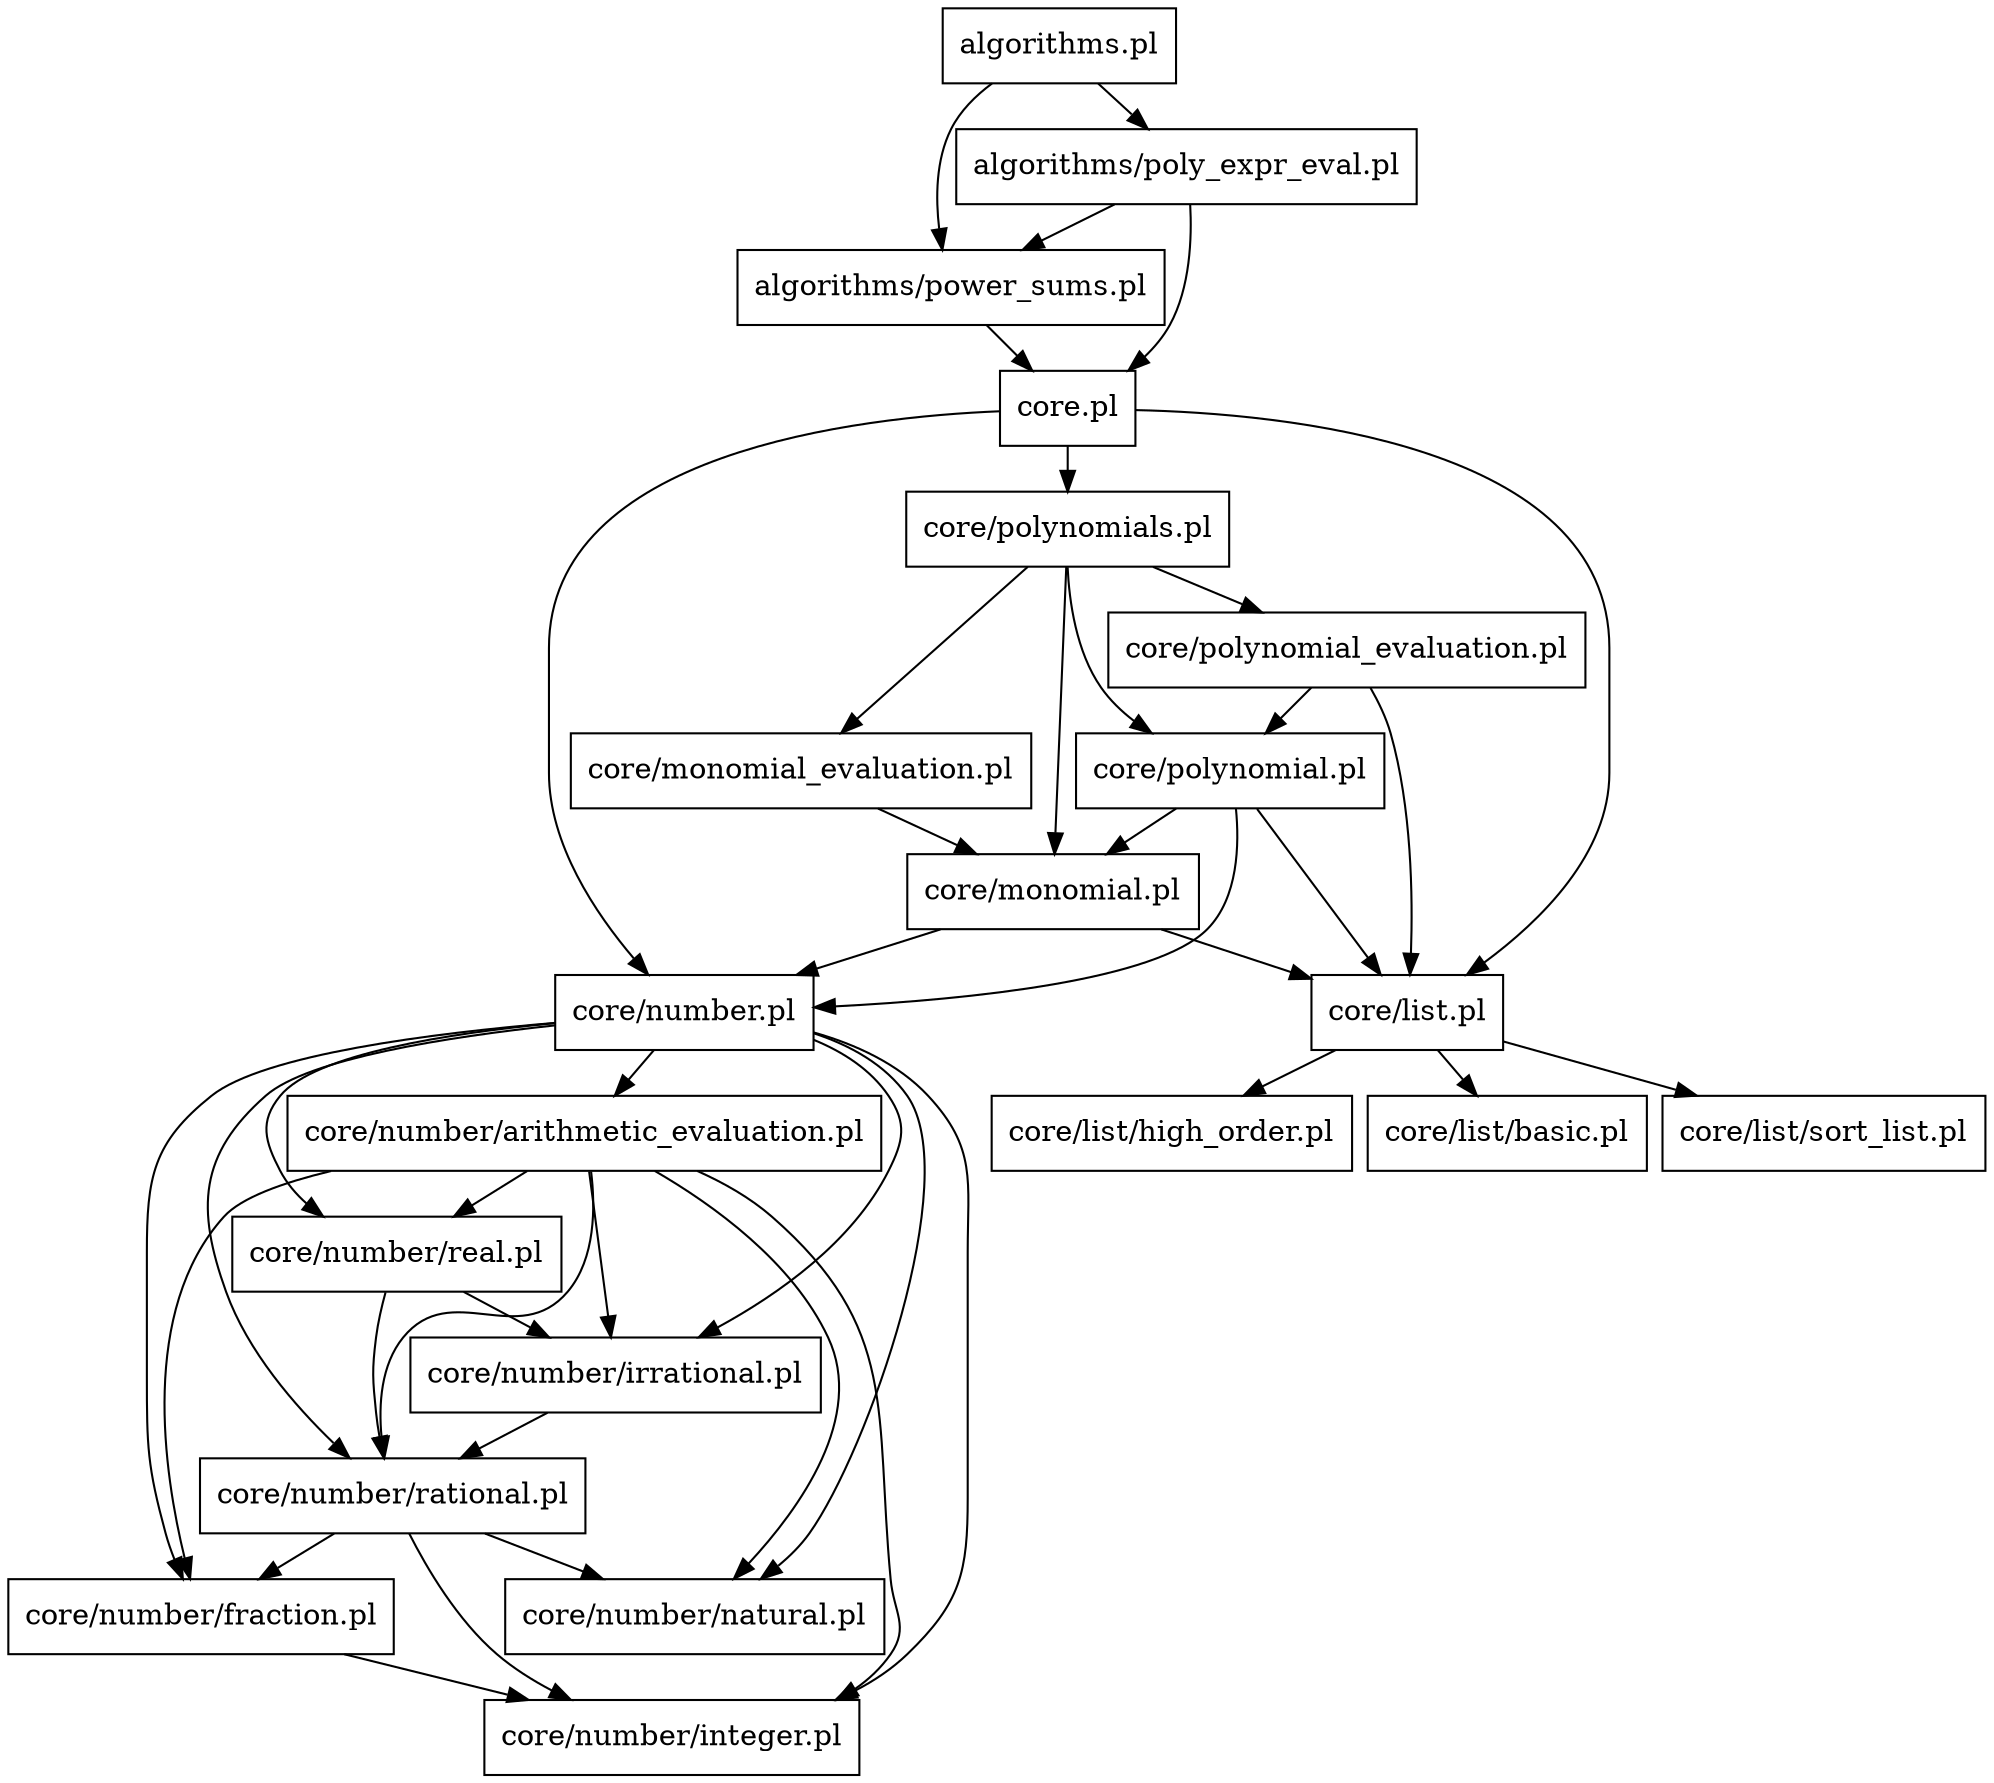digraph file_graph {
node [shape=rectangle]
nodesep = 0.1
ranksep = 0.3
"algorithms.pl" -> "algorithms/power_sums.pl"
"algorithms.pl" -> "algorithms/poly_expr_eval.pl"
"algorithms/power_sums.pl" -> "core.pl"
"algorithms/poly_expr_eval.pl" -> "core.pl"
"algorithms/poly_expr_eval.pl" -> "algorithms/power_sums.pl"
"core.pl" -> "core/number.pl"
"core.pl" -> "core/list.pl"
"core.pl" -> "core/polynomials.pl"
"core/number.pl" -> "core/number/natural.pl"
"core/number.pl" -> "core/number/rational.pl"
"core/number.pl" -> "core/number/real.pl"
"core/number.pl" -> "core/number/fraction.pl"
"core/number.pl" -> "core/number/integer.pl"
"core/number.pl" -> "core/number/irrational.pl"
"core/number.pl" -> "core/number/arithmetic_evaluation.pl"
"core/list.pl" -> "core/list/basic.pl"
"core/list.pl" -> "core/list/sort_list.pl"
"core/list.pl" -> "core/list/high_order.pl"
"core/polynomials.pl" -> "core/polynomial_evaluation.pl"
"core/polynomials.pl" -> "core/polynomial.pl"
"core/polynomials.pl" -> "core/monomial_evaluation.pl"
"core/polynomials.pl" -> "core/monomial.pl"
"core/number/fraction.pl" -> "core/number/integer.pl"
"core/number/rational.pl" -> "core/number/natural.pl"
"core/number/rational.pl" -> "core/number/fraction.pl"
"core/number/rational.pl" -> "core/number/integer.pl"
"core/number/irrational.pl" -> "core/number/rational.pl"
"core/number/real.pl" -> "core/number/rational.pl"
"core/number/real.pl" -> "core/number/irrational.pl"
"core/number/arithmetic_evaluation.pl" -> "core/number/natural.pl"
"core/number/arithmetic_evaluation.pl" -> "core/number/rational.pl"
"core/number/arithmetic_evaluation.pl" -> "core/number/real.pl"
"core/number/arithmetic_evaluation.pl" -> "core/number/fraction.pl"
"core/number/arithmetic_evaluation.pl" -> "core/number/integer.pl"
"core/number/arithmetic_evaluation.pl" -> "core/number/irrational.pl"
"core/monomial.pl" -> "core/number.pl"
"core/monomial.pl" -> "core/list.pl"
"core/monomial_evaluation.pl" -> "core/monomial.pl"
"core/polynomial.pl" -> "core/number.pl"
"core/polynomial.pl" -> "core/list.pl"
"core/polynomial.pl" -> "core/monomial.pl"
"core/polynomial_evaluation.pl" -> "core/list.pl"
"core/polynomial_evaluation.pl" -> "core/polynomial.pl"
}
